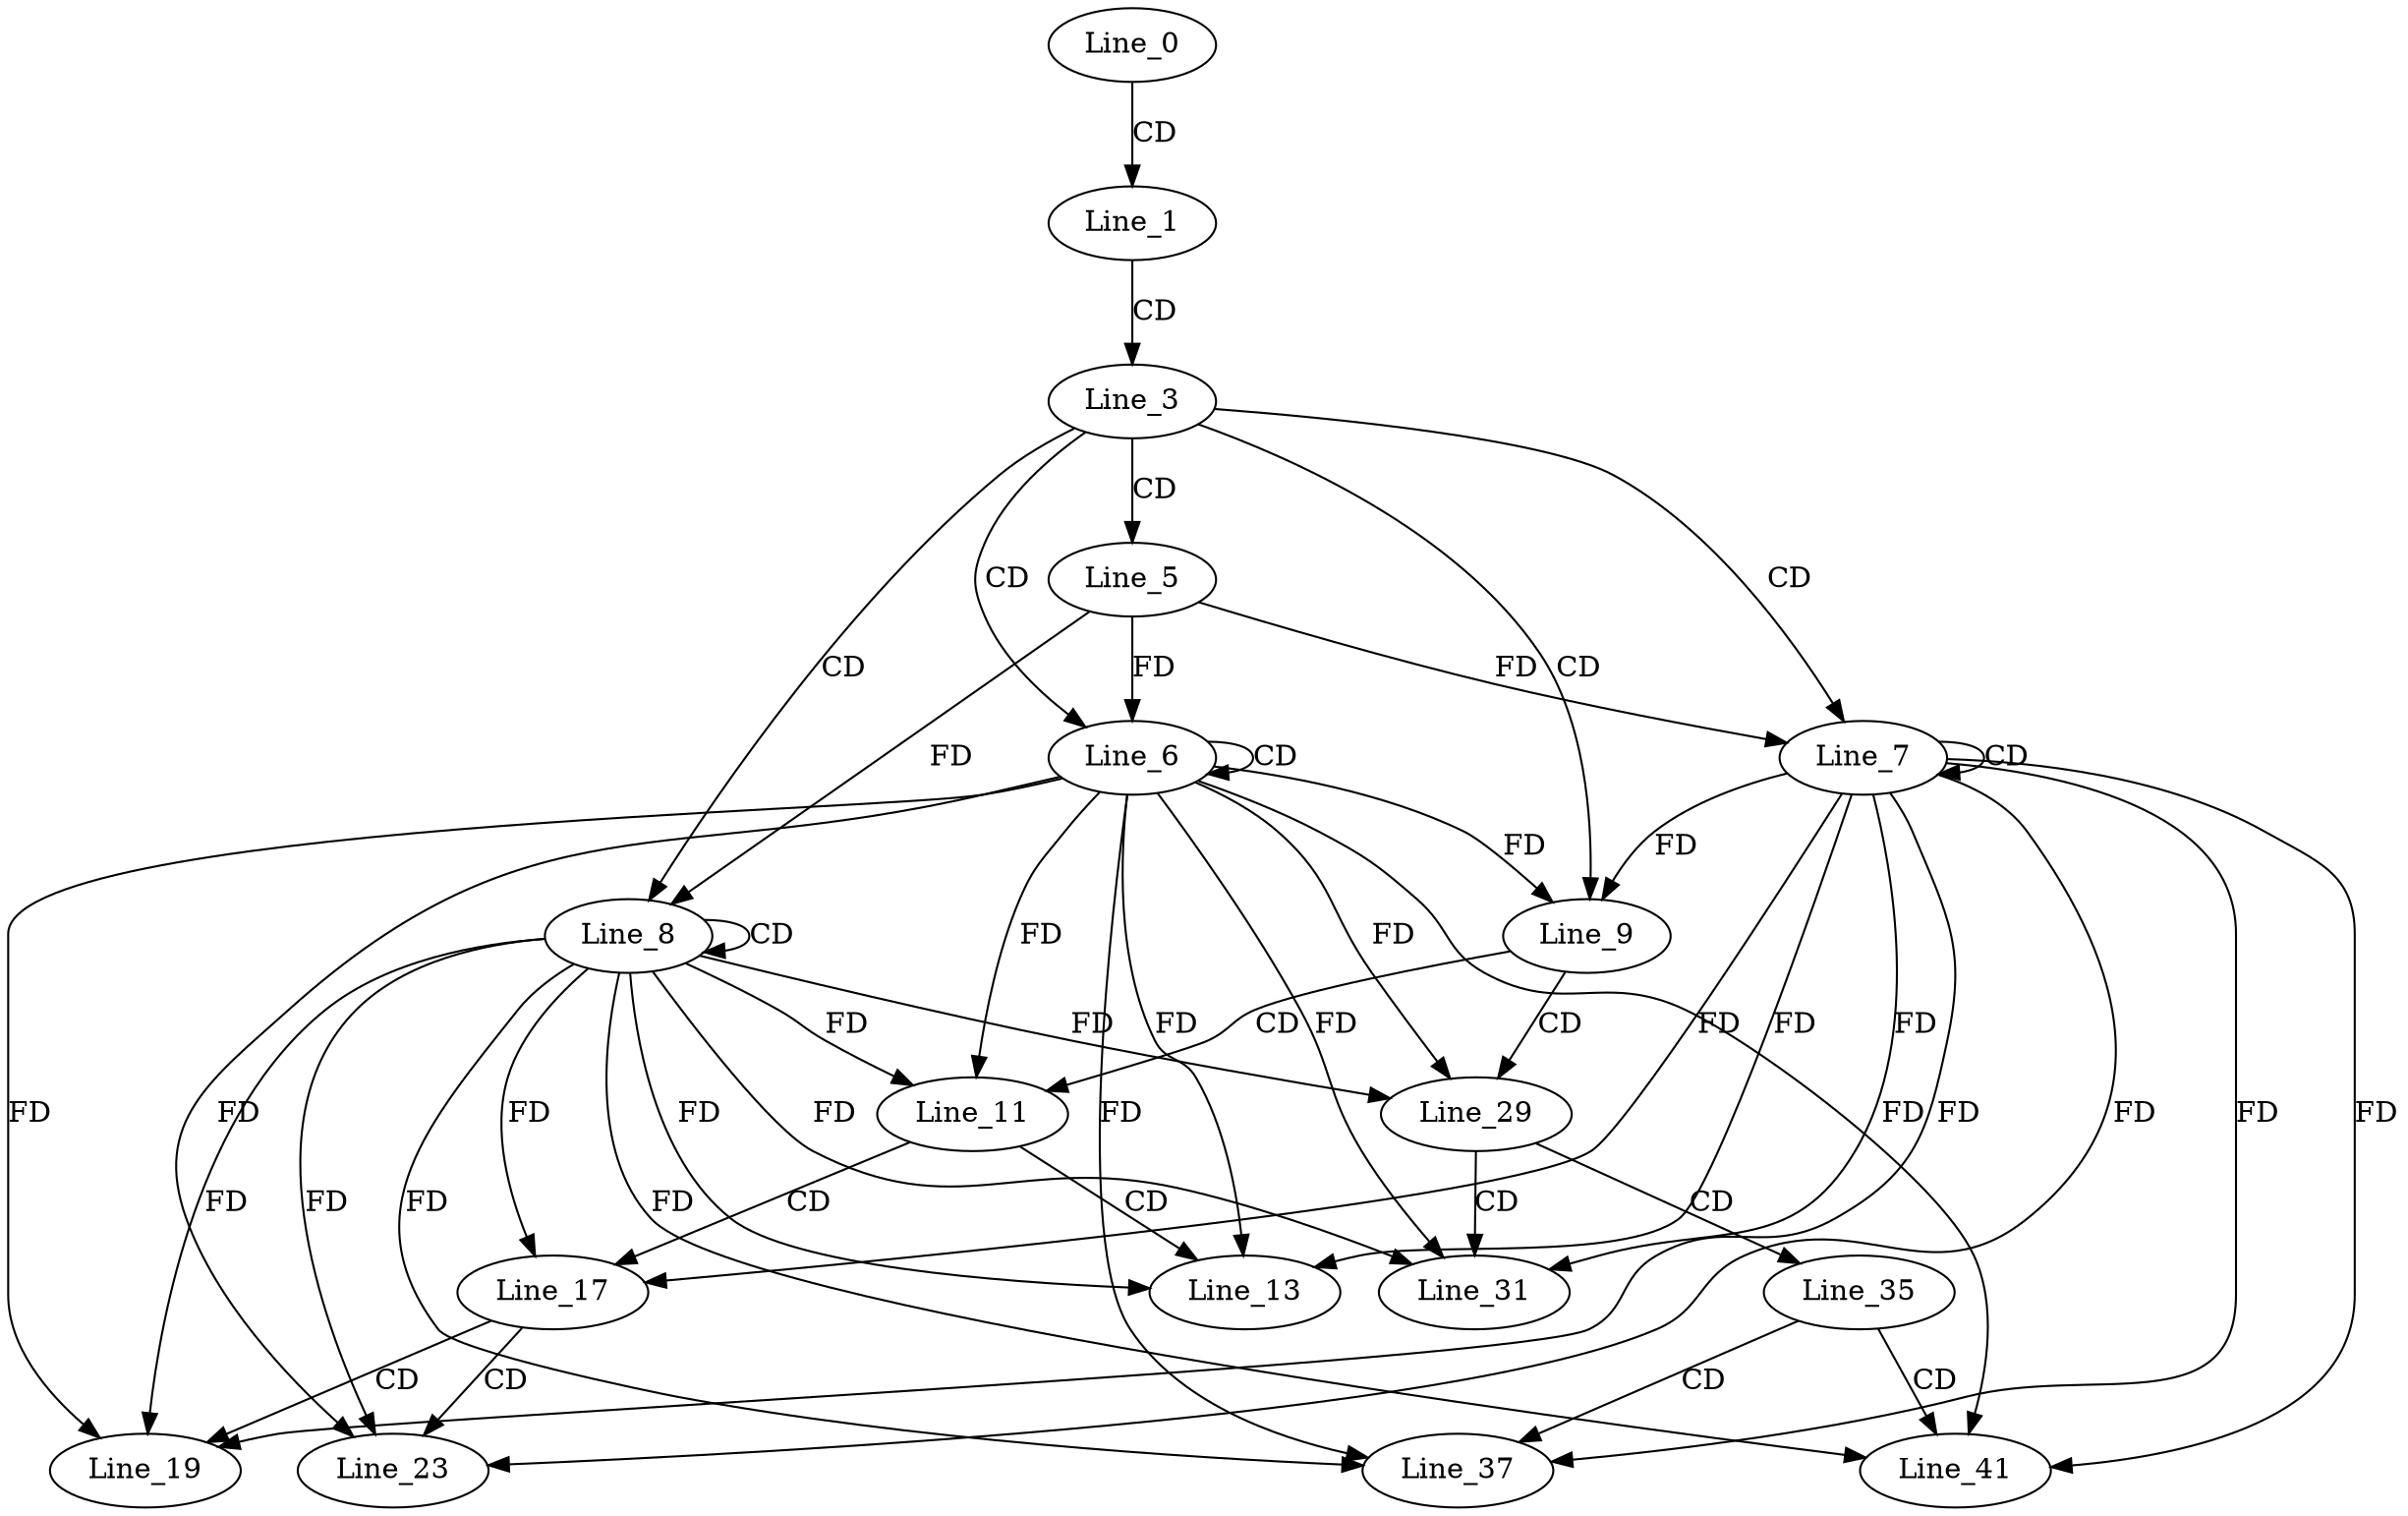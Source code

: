 digraph G {
  Line_0;
  Line_1;
  Line_3;
  Line_5;
  Line_6;
  Line_6;
  Line_7;
  Line_7;
  Line_8;
  Line_8;
  Line_9;
  Line_11;
  Line_13;
  Line_17;
  Line_19;
  Line_23;
  Line_29;
  Line_31;
  Line_35;
  Line_37;
  Line_41;
  Line_0 -> Line_1 [ label="CD" ];
  Line_1 -> Line_3 [ label="CD" ];
  Line_3 -> Line_5 [ label="CD" ];
  Line_3 -> Line_6 [ label="CD" ];
  Line_6 -> Line_6 [ label="CD" ];
  Line_5 -> Line_6 [ label="FD" ];
  Line_3 -> Line_7 [ label="CD" ];
  Line_7 -> Line_7 [ label="CD" ];
  Line_5 -> Line_7 [ label="FD" ];
  Line_3 -> Line_8 [ label="CD" ];
  Line_8 -> Line_8 [ label="CD" ];
  Line_5 -> Line_8 [ label="FD" ];
  Line_3 -> Line_9 [ label="CD" ];
  Line_6 -> Line_9 [ label="FD" ];
  Line_7 -> Line_9 [ label="FD" ];
  Line_9 -> Line_11 [ label="CD" ];
  Line_8 -> Line_11 [ label="FD" ];
  Line_6 -> Line_11 [ label="FD" ];
  Line_11 -> Line_13 [ label="CD" ];
  Line_8 -> Line_13 [ label="FD" ];
  Line_6 -> Line_13 [ label="FD" ];
  Line_7 -> Line_13 [ label="FD" ];
  Line_11 -> Line_17 [ label="CD" ];
  Line_7 -> Line_17 [ label="FD" ];
  Line_8 -> Line_17 [ label="FD" ];
  Line_17 -> Line_19 [ label="CD" ];
  Line_6 -> Line_19 [ label="FD" ];
  Line_7 -> Line_19 [ label="FD" ];
  Line_8 -> Line_19 [ label="FD" ];
  Line_17 -> Line_23 [ label="CD" ];
  Line_6 -> Line_23 [ label="FD" ];
  Line_8 -> Line_23 [ label="FD" ];
  Line_7 -> Line_23 [ label="FD" ];
  Line_9 -> Line_29 [ label="CD" ];
  Line_8 -> Line_29 [ label="FD" ];
  Line_6 -> Line_29 [ label="FD" ];
  Line_29 -> Line_31 [ label="CD" ];
  Line_7 -> Line_31 [ label="FD" ];
  Line_6 -> Line_31 [ label="FD" ];
  Line_8 -> Line_31 [ label="FD" ];
  Line_29 -> Line_35 [ label="CD" ];
  Line_35 -> Line_37 [ label="CD" ];
  Line_7 -> Line_37 [ label="FD" ];
  Line_8 -> Line_37 [ label="FD" ];
  Line_6 -> Line_37 [ label="FD" ];
  Line_35 -> Line_41 [ label="CD" ];
  Line_8 -> Line_41 [ label="FD" ];
  Line_7 -> Line_41 [ label="FD" ];
  Line_6 -> Line_41 [ label="FD" ];
}
